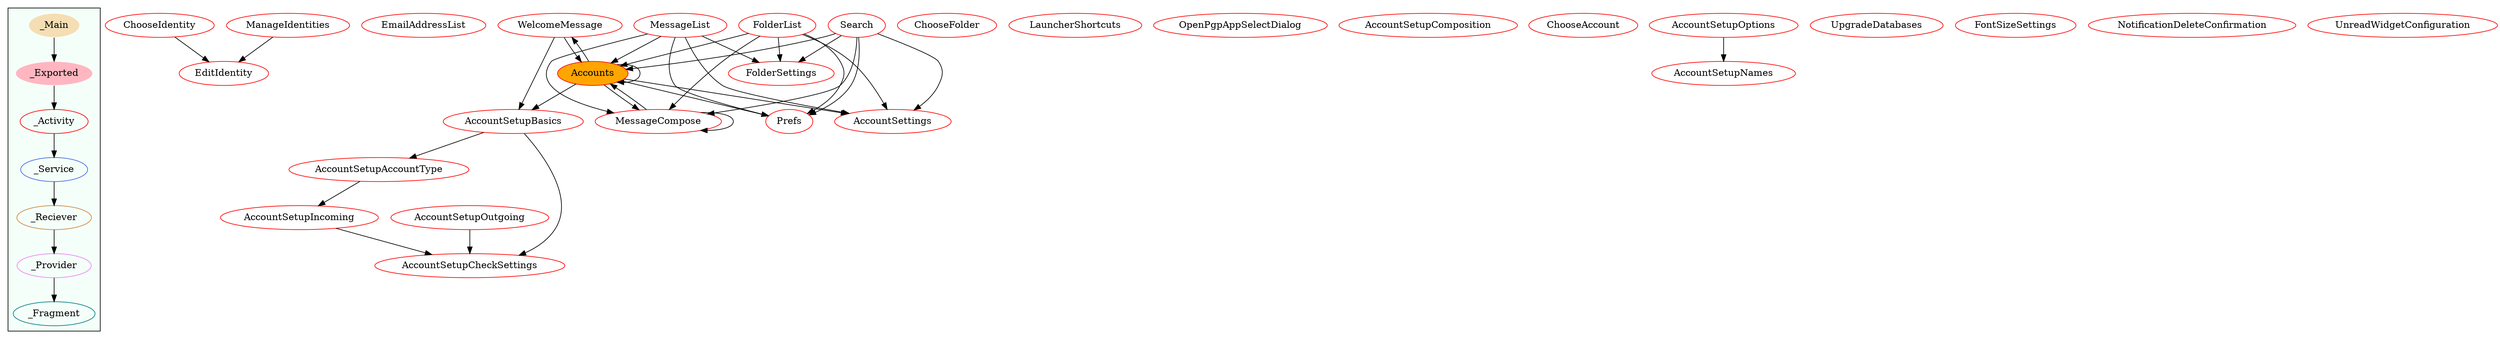 digraph G {
subgraph cluster_legend{ 
bgcolor=mintcream;
_Activity[color = red];
_Service[color = royalblue];
_Provider[color = violet];
_Reciever[color = peru];
_Fragment[color = teal];
_Main[style=filled, fillcolor=wheat, color = mintcream];
_Exported[style=filled, fillcolor=lightpink, color = mintcream];
_Main -> _Exported -> _Activity -> _Service -> _Reciever -> _Provider -> _Fragment; 
}
ChooseIdentity[color = red];
EmailAddressList[color = red];
AccountSetupIncoming[color = red];
ChooseFolder[color = red];
MessageList[color = red];
AccountSettings[color = red];
AccountSetupCheckSettings[color = red];
LauncherShortcuts[color = red];
WelcomeMessage[color = red];
MessageCompose[color = red];
FolderSettings[color = red];
Accounts[style=filled, fillcolor=orange, color = red];
FolderList[color = red];
OpenPgpAppSelectDialog[color = red];
EditIdentity[color = red];
AccountSetupComposition[color = red];
AccountSetupAccountType[color = red];
ManageIdentities[color = red];
ChooseAccount[color = red];
Prefs[color = red];
AccountSetupOptions[color = red];
UpgradeDatabases[color = red];
FontSizeSettings[color = red];
AccountSetupOutgoing[color = red];
NotificationDeleteConfirmation[color = red];
AccountSetupNames[color = red];
Search[color = red];
AccountSetupBasics[color = red];
UnreadWidgetConfiguration[color = red];

 ChooseIdentity -> EditIdentity
 AccountSetupIncoming -> AccountSetupCheckSettings
 MessageList -> FolderSettings
 MessageList -> Accounts
 MessageList -> AccountSettings
 MessageList -> Prefs
 MessageList -> MessageCompose
 WelcomeMessage -> AccountSetupBasics
 WelcomeMessage -> Accounts
 MessageCompose -> Accounts
 MessageCompose -> MessageCompose
 Accounts -> Prefs
 Accounts -> WelcomeMessage
 Accounts -> MessageCompose
 Accounts -> AccountSettings
 Accounts -> AccountSetupBasics
 Accounts -> Accounts
 FolderList -> Accounts
 FolderList -> FolderSettings
 FolderList -> AccountSettings
 FolderList -> Prefs
 FolderList -> MessageCompose
 AccountSetupAccountType -> AccountSetupIncoming
 ManageIdentities -> EditIdentity
 AccountSetupOptions -> AccountSetupNames
 AccountSetupOutgoing -> AccountSetupCheckSettings
 Search -> AccountSettings
 Search -> MessageCompose
 Search -> FolderSettings
 Search -> Prefs
 Search -> Accounts
 AccountSetupBasics -> AccountSetupAccountType
 AccountSetupBasics -> AccountSetupCheckSettings
}
